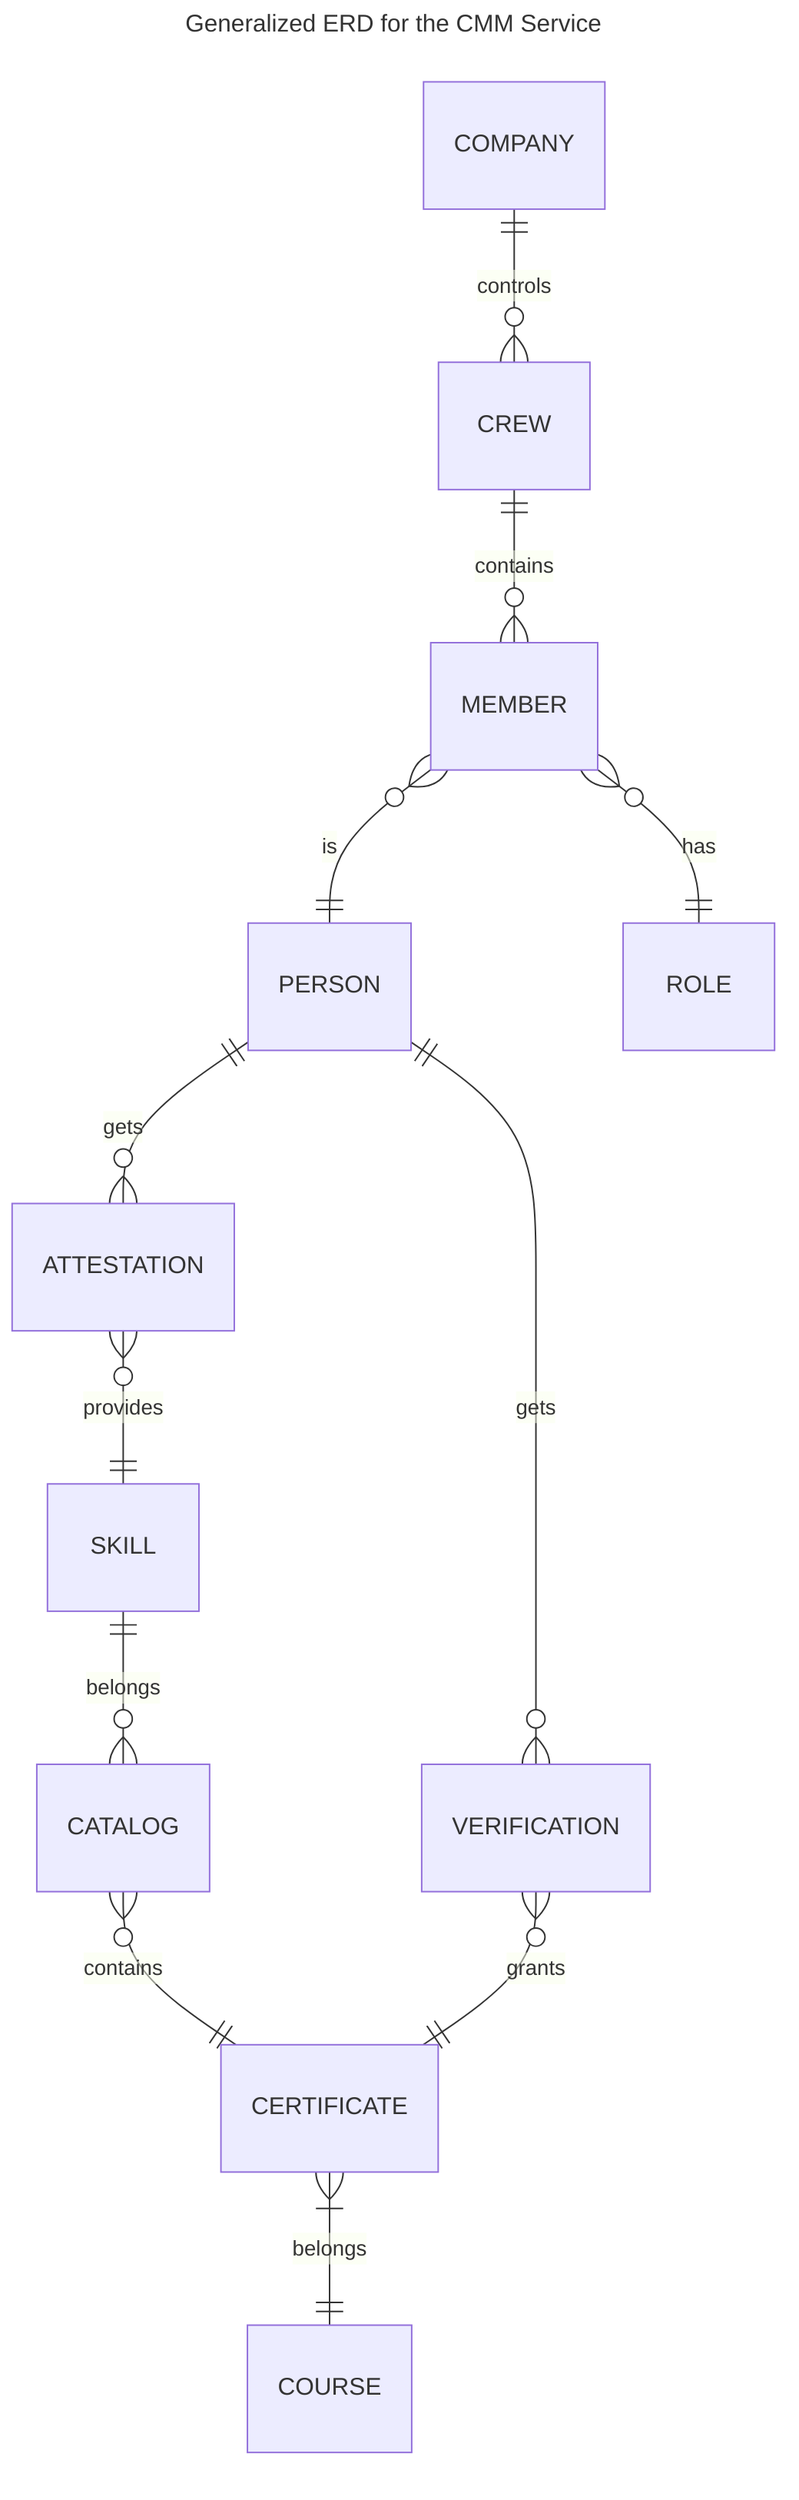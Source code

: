 ---
title: Generalized ERD for the CMM Service
---
erDiagram
  COMPANY ||--O{ CREW : controls
  CREW ||--O{ MEMBER : contains
  MEMBER }O--|| PERSON  : is
  MEMBER }O--|| ROLE  : has
  PERSON ||--O{ ATTESTATION  : gets
  PERSON ||--O{ VERIFICATION  : gets
  ATTESTATION }O--|| SKILL  : provides
  SKILL ||--O{ CATALOG  : belongs
  CATALOG }O--|| CERTIFICATE  : contains
  VERIFICATION }O--|| CERTIFICATE  : grants
  CERTIFICATE }|--|| COURSE : belongs